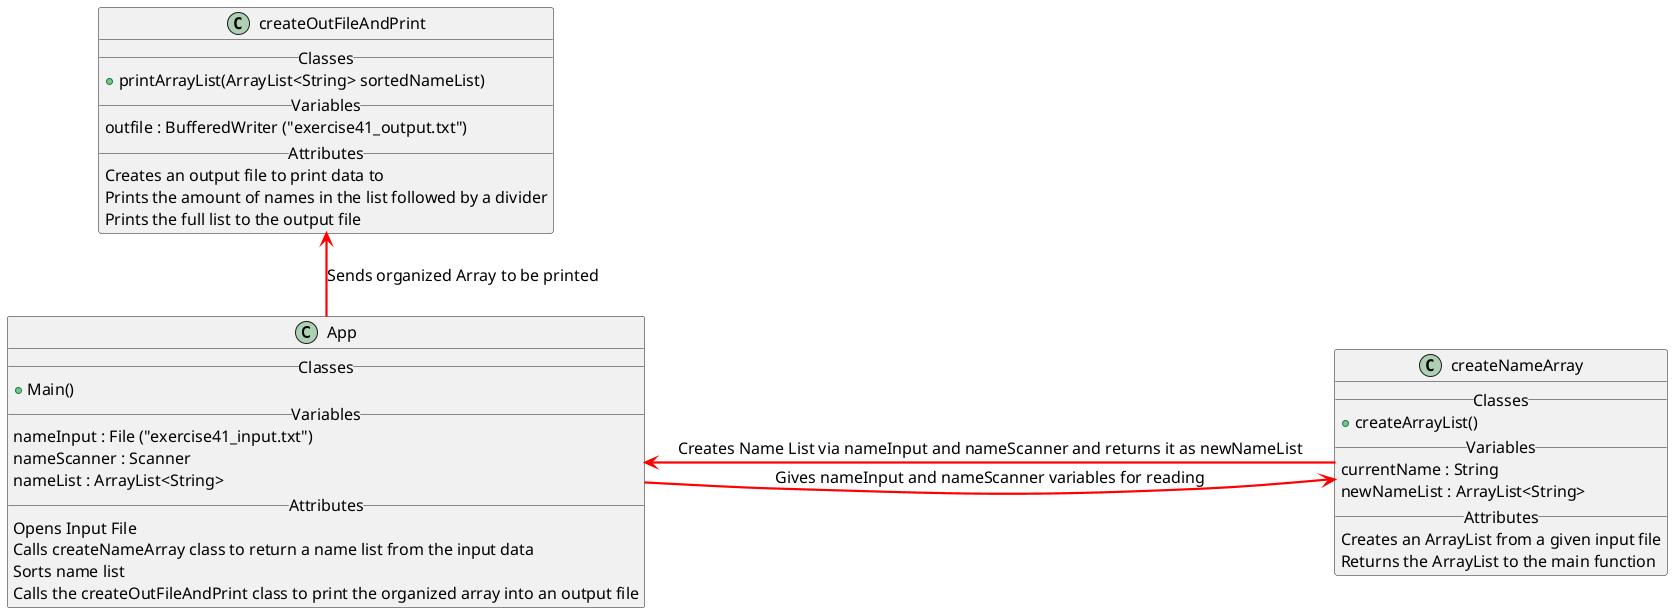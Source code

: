 @startuml ex41 Model

skinparam style strictum1
skinparam DefaultFontName Arial
skinparam DefaultFontSize 16
skinparam DefaultFontStyle bold
skinparam ArrowThickness 2.2
skinparam ArrowColor #red
hide empty members

class "App" as App {
    __Classes__
    +Main()
    __Variables__
    nameInput : File ("exercise41_input.txt")
    nameScanner : Scanner
    nameList : ArrayList<String>
    __Attributes__
    Opens Input File
    Calls createNameArray class to return a name list from the input data
    Sorts name list
    Calls the createOutFileAndPrint class to print the organized array into an output file
}
class "createNameArray" as createNameArray {
    __Classes__
    +createArrayList()
    __Variables__
    currentName : String
    newNameList : ArrayList<String>
    __Attributes__
    Creates an ArrayList from a given input file
    Returns the ArrayList to the main function
}
class "createOutFileAndPrint" as createOutFileAndPrint {
    __Classes__
    +printArrayList(ArrayList<String> sortedNameList)
    __Variables__
    outfile : BufferedWriter ("exercise41_output.txt")
    __Attributes__
    Creates an output file to print data to
    Prints the amount of names in the list followed by a divider
    Prints the full list to the output file
}

App -> createNameArray : Gives nameInput and nameScanner variables for reading
createNameArray --> App : Creates Name List via nameInput and nameScanner and returns it as newNameList
createOutFileAndPrint <-- App : Sends organized Array to be printed
@enduml